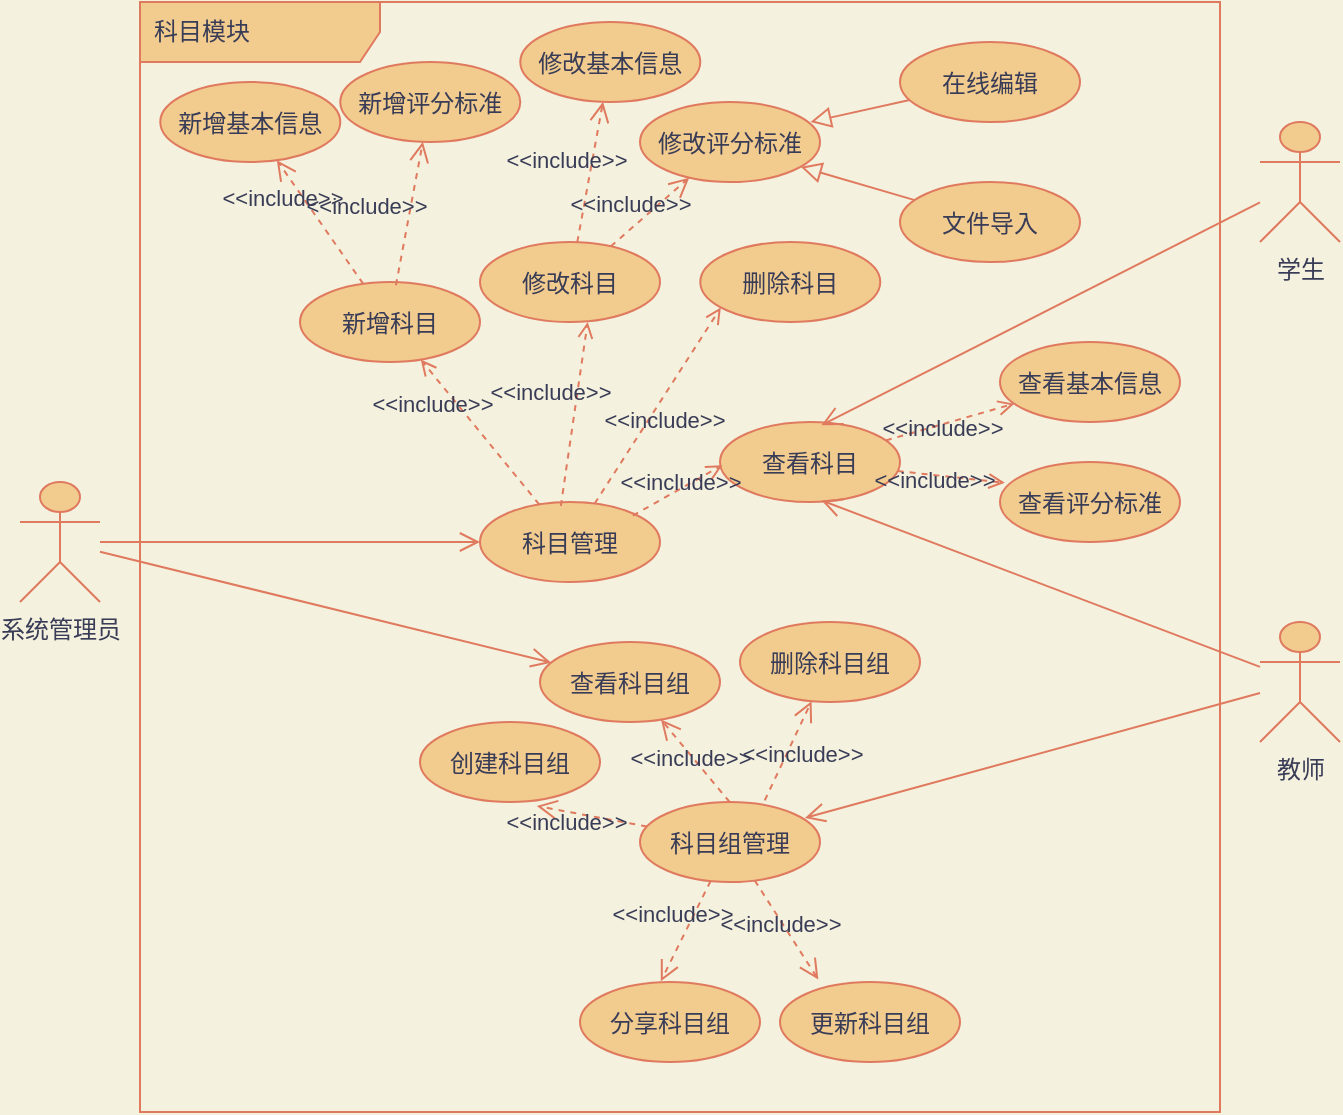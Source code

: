 <mxfile version="15.4.0" type="device"><diagram id="k8X2jPY9BuGvkyP_92qr" name="第 1 页"><mxGraphModel dx="1038" dy="607" grid="1" gridSize="10" guides="1" tooltips="1" connect="0" arrows="1" fold="1" page="1" pageScale="1" pageWidth="827" pageHeight="1169" background="#F4F1DE" math="0" shadow="0"><root><mxCell id="0"/><mxCell id="1" parent="0"/><mxCell id="cLzSU4llYrqQLrUtdhXA-25" value="" style="edgeStyle=none;rounded=1;sketch=0;orthogonalLoop=1;jettySize=auto;html=1;fontColor=#393C56;endArrow=open;endFill=0;endSize=8;strokeColor=#E07A5F;fillColor=#F2CC8F;labelBackgroundColor=#F4F1DE;" edge="1" parent="1" source="cLzSU4llYrqQLrUtdhXA-26" target="cLzSU4llYrqQLrUtdhXA-37"><mxGeometry relative="1" as="geometry"/></mxCell><mxCell id="cLzSU4llYrqQLrUtdhXA-26" value="系统管理员" style="shape=umlActor;verticalLabelPosition=bottom;verticalAlign=top;html=1;outlineConnect=0;fillColor=#F2CC8F;strokeColor=#E07A5F;fontColor=#393C56;" vertex="1" parent="1"><mxGeometry x="90" y="310" width="40" height="60" as="geometry"/></mxCell><mxCell id="cLzSU4llYrqQLrUtdhXA-31" value="新增科目" style="ellipse;fillColor=#F2CC8F;strokeColor=#E07A5F;fontColor=#393C56;" vertex="1" parent="1"><mxGeometry x="230" y="210" width="90" height="40" as="geometry"/></mxCell><mxCell id="cLzSU4llYrqQLrUtdhXA-34" value="删除科目" style="ellipse;fillColor=#F2CC8F;strokeColor=#E07A5F;fontColor=#393C56;" vertex="1" parent="1"><mxGeometry x="430.14" y="190" width="90" height="40" as="geometry"/></mxCell><mxCell id="cLzSU4llYrqQLrUtdhXA-37" value="科目管理" style="ellipse;fillColor=#F2CC8F;strokeColor=#E07A5F;fontColor=#393C56;" vertex="1" parent="1"><mxGeometry x="320" y="320" width="90" height="40" as="geometry"/></mxCell><mxCell id="cLzSU4llYrqQLrUtdhXA-39" value="&amp;lt;&amp;lt;include&amp;gt;&amp;gt;" style="html=1;verticalAlign=bottom;labelBackgroundColor=none;endArrow=open;endFill=0;dashed=1;rounded=1;sketch=0;fontColor=#393C56;strokeColor=#E07A5F;fillColor=#F2CC8F;" edge="1" parent="1" source="cLzSU4llYrqQLrUtdhXA-37" target="cLzSU4llYrqQLrUtdhXA-31"><mxGeometry x="0.408" y="15" width="160" relative="1" as="geometry"><mxPoint x="357.34" y="135.6" as="sourcePoint"/><mxPoint x="300.14" y="250" as="targetPoint"/><mxPoint as="offset"/></mxGeometry></mxCell><mxCell id="cLzSU4llYrqQLrUtdhXA-40" value="&amp;lt;&amp;lt;include&amp;gt;&amp;gt;" style="html=1;verticalAlign=bottom;labelBackgroundColor=none;endArrow=open;endFill=0;dashed=1;rounded=1;sketch=0;fontColor=#393C56;strokeColor=#E07A5F;fillColor=#F2CC8F;exitX=0.449;exitY=0.05;exitDx=0;exitDy=0;exitPerimeter=0;" edge="1" parent="1" source="cLzSU4llYrqQLrUtdhXA-37"><mxGeometry x="0.002" y="12" width="160" relative="1" as="geometry"><mxPoint x="361.182" y="283.07" as="sourcePoint"/><mxPoint x="373.85" y="229.992" as="targetPoint"/><mxPoint as="offset"/></mxGeometry></mxCell><mxCell id="cLzSU4llYrqQLrUtdhXA-41" value="&amp;lt;&amp;lt;include&amp;gt;&amp;gt;" style="html=1;verticalAlign=bottom;labelBackgroundColor=none;endArrow=open;endFill=0;dashed=1;rounded=1;sketch=0;fontColor=#393C56;strokeColor=#E07A5F;fillColor=#F2CC8F;entryX=0.114;entryY=0.82;entryDx=0;entryDy=0;entryPerimeter=0;" edge="1" parent="1" source="cLzSU4llYrqQLrUtdhXA-37" target="cLzSU4llYrqQLrUtdhXA-34"><mxGeometry x="-0.201" y="-11" width="160" relative="1" as="geometry"><mxPoint x="371.182" y="293.07" as="sourcePoint"/><mxPoint x="319.26" y="256.884" as="targetPoint"/><mxPoint as="offset"/></mxGeometry></mxCell><mxCell id="cLzSU4llYrqQLrUtdhXA-43" value="" style="edgeStyle=none;rounded=1;sketch=0;orthogonalLoop=1;jettySize=auto;html=1;fontColor=#393C56;strokeColor=#E07A5F;fillColor=#F2CC8F;endArrow=block;endFill=0;endSize=8;labelBackgroundColor=#F4F1DE;entryX=0.947;entryY=0.25;entryDx=0;entryDy=0;entryPerimeter=0;" edge="1" parent="1" source="cLzSU4llYrqQLrUtdhXA-57" target="cLzSU4llYrqQLrUtdhXA-54"><mxGeometry relative="1" as="geometry"><mxPoint x="559.78" y="286.8" as="sourcePoint"/><mxPoint x="491" y="140" as="targetPoint"/></mxGeometry></mxCell><mxCell id="cLzSU4llYrqQLrUtdhXA-44" value="新增基本信息" style="ellipse;fillColor=#F2CC8F;strokeColor=#E07A5F;fontColor=#393C56;" vertex="1" parent="1"><mxGeometry x="160.14" y="110" width="90" height="40" as="geometry"/></mxCell><mxCell id="cLzSU4llYrqQLrUtdhXA-45" value="&amp;lt;&amp;lt;include&amp;gt;&amp;gt;" style="html=1;verticalAlign=bottom;labelBackgroundColor=none;endArrow=open;endFill=0;dashed=1;rounded=1;sketch=0;fontColor=#393C56;endSize=8;strokeColor=#E07A5F;fillColor=#F2CC8F;" edge="1" parent="1" source="cLzSU4llYrqQLrUtdhXA-31" target="cLzSU4llYrqQLrUtdhXA-44"><mxGeometry x="0.368" y="14" width="160" relative="1" as="geometry"><mxPoint x="269.909" y="92.794" as="sourcePoint"/><mxPoint x="232.47" y="64.2" as="targetPoint"/><mxPoint as="offset"/></mxGeometry></mxCell><mxCell id="cLzSU4llYrqQLrUtdhXA-49" value="新增评分标准" style="ellipse;fillColor=#F2CC8F;strokeColor=#E07A5F;fontColor=#393C56;" vertex="1" parent="1"><mxGeometry x="250.14" y="100" width="90" height="40" as="geometry"/></mxCell><mxCell id="cLzSU4llYrqQLrUtdhXA-50" value="&amp;lt;&amp;lt;include&amp;gt;&amp;gt;" style="html=1;verticalAlign=bottom;labelBackgroundColor=none;endArrow=open;endFill=0;dashed=1;rounded=1;sketch=0;fontColor=#393C56;endSize=8;strokeColor=#E07A5F;fillColor=#F2CC8F;exitX=0.533;exitY=0.04;exitDx=0;exitDy=0;exitPerimeter=0;" edge="1" parent="1" source="cLzSU4llYrqQLrUtdhXA-31" target="cLzSU4llYrqQLrUtdhXA-49"><mxGeometry x="-0.241" y="20" width="160" relative="1" as="geometry"><mxPoint x="261.655" y="222.902" as="sourcePoint"/><mxPoint x="213.242" y="187.126" as="targetPoint"/><mxPoint as="offset"/></mxGeometry></mxCell><mxCell id="cLzSU4llYrqQLrUtdhXA-51" value="修改科目" style="ellipse;fillColor=#F2CC8F;strokeColor=#E07A5F;fontColor=#393C56;" vertex="1" parent="1"><mxGeometry x="320" y="190" width="90" height="40" as="geometry"/></mxCell><mxCell id="cLzSU4llYrqQLrUtdhXA-52" value="修改基本信息" style="ellipse;fillColor=#F2CC8F;strokeColor=#E07A5F;fontColor=#393C56;" vertex="1" parent="1"><mxGeometry x="340.14" y="80" width="90" height="40" as="geometry"/></mxCell><mxCell id="cLzSU4llYrqQLrUtdhXA-53" value="&amp;lt;&amp;lt;include&amp;gt;&amp;gt;" style="html=1;verticalAlign=bottom;labelBackgroundColor=none;endArrow=open;endFill=0;dashed=1;rounded=1;sketch=0;fontColor=#393C56;endSize=8;strokeColor=#E07A5F;fillColor=#F2CC8F;" edge="1" parent="1" source="cLzSU4llYrqQLrUtdhXA-51" target="cLzSU4llYrqQLrUtdhXA-52"><mxGeometry x="-0.151" y="11" width="160" relative="1" as="geometry"><mxPoint x="279.909" y="102.794" as="sourcePoint"/><mxPoint x="242.47" y="74.2" as="targetPoint"/><mxPoint as="offset"/></mxGeometry></mxCell><mxCell id="cLzSU4llYrqQLrUtdhXA-54" value="修改评分标准" style="ellipse;fillColor=#F2CC8F;strokeColor=#E07A5F;fontColor=#393C56;" vertex="1" parent="1"><mxGeometry x="400" y="120" width="90" height="40" as="geometry"/></mxCell><mxCell id="cLzSU4llYrqQLrUtdhXA-55" value="&amp;lt;&amp;lt;include&amp;gt;&amp;gt;" style="html=1;verticalAlign=bottom;labelBackgroundColor=none;endArrow=open;endFill=0;dashed=1;rounded=1;sketch=0;fontColor=#393C56;endSize=8;strokeColor=#E07A5F;fillColor=#F2CC8F;" edge="1" parent="1" source="cLzSU4llYrqQLrUtdhXA-51" target="cLzSU4llYrqQLrUtdhXA-54"><mxGeometry x="-0.423" y="3" width="160" relative="1" as="geometry"><mxPoint x="271.655" y="232.902" as="sourcePoint"/><mxPoint x="223.242" y="197.126" as="targetPoint"/><mxPoint as="offset"/></mxGeometry></mxCell><mxCell id="cLzSU4llYrqQLrUtdhXA-57" value="在线编辑" style="ellipse;fillColor=#F2CC8F;strokeColor=#E07A5F;fontColor=#393C56;" vertex="1" parent="1"><mxGeometry x="530" y="90" width="90" height="40" as="geometry"/></mxCell><mxCell id="cLzSU4llYrqQLrUtdhXA-58" value="文件导入" style="ellipse;fillColor=#F2CC8F;strokeColor=#E07A5F;fontColor=#393C56;" vertex="1" parent="1"><mxGeometry x="530.0" y="160" width="90" height="40" as="geometry"/></mxCell><mxCell id="cLzSU4llYrqQLrUtdhXA-59" value="" style="edgeStyle=none;rounded=1;sketch=0;orthogonalLoop=1;jettySize=auto;html=1;fontColor=#393C56;strokeColor=#E07A5F;fillColor=#F2CC8F;entryX=0.893;entryY=0.81;entryDx=0;entryDy=0;entryPerimeter=0;endArrow=block;endFill=0;endSize=8;labelBackgroundColor=#F4F1DE;" edge="1" parent="1" source="cLzSU4llYrqQLrUtdhXA-58" target="cLzSU4llYrqQLrUtdhXA-54"><mxGeometry relative="1" as="geometry"><mxPoint x="507.019" y="108.334" as="sourcePoint"/><mxPoint x="473.63" y="142.4" as="targetPoint"/></mxGeometry></mxCell><mxCell id="cLzSU4llYrqQLrUtdhXA-62" value="查看科目" style="ellipse;fillColor=#F2CC8F;strokeColor=#E07A5F;fontColor=#393C56;" vertex="1" parent="1"><mxGeometry x="440" y="280" width="90" height="40" as="geometry"/></mxCell><mxCell id="cLzSU4llYrqQLrUtdhXA-64" value="&amp;lt;&amp;lt;include&amp;gt;&amp;gt;" style="html=1;verticalAlign=bottom;labelBackgroundColor=none;endArrow=open;endFill=0;dashed=1;rounded=1;sketch=0;fontColor=#393C56;strokeColor=#E07A5F;fillColor=#F2CC8F;entryX=0.013;entryY=0.54;entryDx=0;entryDy=0;entryPerimeter=0;exitX=0.849;exitY=0.17;exitDx=0;exitDy=0;exitPerimeter=0;" edge="1" parent="1" source="cLzSU4llYrqQLrUtdhXA-37" target="cLzSU4llYrqQLrUtdhXA-62"><mxGeometry x="-0.04" y="-5" width="160" relative="1" as="geometry"><mxPoint x="402.957" y="281.634" as="sourcePoint"/><mxPoint x="450.4" y="232.8" as="targetPoint"/><mxPoint as="offset"/></mxGeometry></mxCell><mxCell id="cLzSU4llYrqQLrUtdhXA-66" value="查看基本信息" style="ellipse;fillColor=#F2CC8F;strokeColor=#E07A5F;fontColor=#393C56;" vertex="1" parent="1"><mxGeometry x="580.0" y="240" width="90" height="40" as="geometry"/></mxCell><mxCell id="cLzSU4llYrqQLrUtdhXA-67" value="查看评分标准" style="ellipse;fillColor=#F2CC8F;strokeColor=#E07A5F;fontColor=#393C56;" vertex="1" parent="1"><mxGeometry x="580.0" y="300" width="90" height="40" as="geometry"/></mxCell><mxCell id="cLzSU4llYrqQLrUtdhXA-68" value="&amp;lt;&amp;lt;include&amp;gt;&amp;gt;" style="html=1;verticalAlign=bottom;labelBackgroundColor=none;endArrow=open;endFill=0;dashed=1;rounded=1;sketch=0;fontColor=#393C56;strokeColor=#E07A5F;fillColor=#F2CC8F;" edge="1" parent="1" source="cLzSU4llYrqQLrUtdhXA-62" target="cLzSU4llYrqQLrUtdhXA-66"><mxGeometry x="-0.201" y="-11" width="160" relative="1" as="geometry"><mxPoint x="402.957" y="281.634" as="sourcePoint"/><mxPoint x="450.4" y="232.8" as="targetPoint"/><mxPoint as="offset"/></mxGeometry></mxCell><mxCell id="cLzSU4llYrqQLrUtdhXA-69" value="&amp;lt;&amp;lt;include&amp;gt;&amp;gt;" style="html=1;verticalAlign=bottom;labelBackgroundColor=none;endArrow=open;endFill=0;dashed=1;rounded=1;sketch=0;fontColor=#393C56;strokeColor=#E07A5F;fillColor=#F2CC8F;entryX=0.027;entryY=0.26;entryDx=0;entryDy=0;entryPerimeter=0;" edge="1" parent="1" source="cLzSU4llYrqQLrUtdhXA-62" target="cLzSU4llYrqQLrUtdhXA-67"><mxGeometry x="-0.28" y="-11" width="160" relative="1" as="geometry"><mxPoint x="556.667" y="275.79" as="sourcePoint"/><mxPoint x="590" y="320" as="targetPoint"/><mxPoint as="offset"/></mxGeometry></mxCell><mxCell id="cLzSU4llYrqQLrUtdhXA-71" value="科目组管理" style="ellipse;fillColor=#F2CC8F;strokeColor=#E07A5F;fontColor=#393C56;" vertex="1" parent="1"><mxGeometry x="400" y="470" width="90" height="40" as="geometry"/></mxCell><mxCell id="cLzSU4llYrqQLrUtdhXA-72" value="创建科目组" style="ellipse;fillColor=#F2CC8F;strokeColor=#E07A5F;fontColor=#393C56;" vertex="1" parent="1"><mxGeometry x="290" y="430" width="90" height="40" as="geometry"/></mxCell><mxCell id="cLzSU4llYrqQLrUtdhXA-73" value="删除科目组" style="ellipse;fillColor=#F2CC8F;strokeColor=#E07A5F;fontColor=#393C56;" vertex="1" parent="1"><mxGeometry x="450" y="380" width="90" height="40" as="geometry"/></mxCell><mxCell id="cLzSU4llYrqQLrUtdhXA-74" value="查看科目组" style="ellipse;fillColor=#F2CC8F;strokeColor=#E07A5F;fontColor=#393C56;" vertex="1" parent="1"><mxGeometry x="350" y="390" width="90" height="40" as="geometry"/></mxCell><mxCell id="cLzSU4llYrqQLrUtdhXA-75" value="更新科目组" style="ellipse;fillColor=#F2CC8F;strokeColor=#E07A5F;fontColor=#393C56;" vertex="1" parent="1"><mxGeometry x="470" y="560" width="90" height="40" as="geometry"/></mxCell><mxCell id="cLzSU4llYrqQLrUtdhXA-76" value="&amp;lt;&amp;lt;include&amp;gt;&amp;gt;" style="html=1;verticalAlign=bottom;labelBackgroundColor=none;endArrow=open;endFill=0;dashed=1;rounded=1;sketch=0;fontColor=#393C56;endSize=8;strokeColor=#E07A5F;fillColor=#F2CC8F;entryX=0.649;entryY=1.05;entryDx=0;entryDy=0;entryPerimeter=0;" edge="1" parent="1" source="cLzSU4llYrqQLrUtdhXA-71" target="cLzSU4llYrqQLrUtdhXA-72"><mxGeometry x="0.368" y="14" width="160" relative="1" as="geometry"><mxPoint x="343.703" y="185.629" as="sourcePoint"/><mxPoint x="276.214" y="154.406" as="targetPoint"/><mxPoint as="offset"/></mxGeometry></mxCell><mxCell id="cLzSU4llYrqQLrUtdhXA-77" value="&amp;lt;&amp;lt;include&amp;gt;&amp;gt;" style="html=1;verticalAlign=bottom;labelBackgroundColor=none;endArrow=open;endFill=0;dashed=1;rounded=1;sketch=0;fontColor=#393C56;endSize=8;strokeColor=#E07A5F;fillColor=#F2CC8F;exitX=0.498;exitY=0;exitDx=0;exitDy=0;exitPerimeter=0;" edge="1" parent="1" source="cLzSU4llYrqQLrUtdhXA-71" target="cLzSU4llYrqQLrUtdhXA-74"><mxGeometry x="-0.161" y="7" width="160" relative="1" as="geometry"><mxPoint x="434.981" y="482.088" as="sourcePoint"/><mxPoint x="378.41" y="432" as="targetPoint"/><mxPoint as="offset"/></mxGeometry></mxCell><mxCell id="cLzSU4llYrqQLrUtdhXA-78" value="&amp;lt;&amp;lt;include&amp;gt;&amp;gt;" style="html=1;verticalAlign=bottom;labelBackgroundColor=none;endArrow=open;endFill=0;dashed=1;rounded=1;sketch=0;fontColor=#393C56;endSize=8;strokeColor=#E07A5F;fillColor=#F2CC8F;exitX=0.693;exitY=-0.02;exitDx=0;exitDy=0;exitPerimeter=0;" edge="1" parent="1" source="cLzSU4llYrqQLrUtdhXA-71" target="cLzSU4llYrqQLrUtdhXA-73"><mxGeometry x="-0.26" y="-11" width="160" relative="1" as="geometry"><mxPoint x="454.82" y="480" as="sourcePoint"/><mxPoint x="447.567" y="429.967" as="targetPoint"/><mxPoint as="offset"/></mxGeometry></mxCell><mxCell id="cLzSU4llYrqQLrUtdhXA-79" value="&amp;lt;&amp;lt;include&amp;gt;&amp;gt;" style="html=1;verticalAlign=bottom;labelBackgroundColor=none;endArrow=open;endFill=0;dashed=1;rounded=1;sketch=0;fontColor=#393C56;endSize=8;strokeColor=#E07A5F;fillColor=#F2CC8F;entryX=0.213;entryY=-0.03;entryDx=0;entryDy=0;entryPerimeter=0;" edge="1" parent="1" source="cLzSU4llYrqQLrUtdhXA-71" target="cLzSU4llYrqQLrUtdhXA-75"><mxGeometry x="0.126" y="-6" width="160" relative="1" as="geometry"><mxPoint x="464.82" y="490" as="sourcePoint"/><mxPoint x="457.567" y="439.967" as="targetPoint"/><mxPoint as="offset"/></mxGeometry></mxCell><mxCell id="cLzSU4llYrqQLrUtdhXA-80" value="分享科目组" style="ellipse;fillColor=#F2CC8F;strokeColor=#E07A5F;fontColor=#393C56;" vertex="1" parent="1"><mxGeometry x="370" y="560" width="90" height="40" as="geometry"/></mxCell><mxCell id="cLzSU4llYrqQLrUtdhXA-81" value="&amp;lt;&amp;lt;include&amp;gt;&amp;gt;" style="html=1;verticalAlign=bottom;labelBackgroundColor=none;endArrow=open;endFill=0;dashed=1;rounded=1;sketch=0;fontColor=#393C56;endSize=8;strokeColor=#E07A5F;fillColor=#F2CC8F;entryX=0.449;entryY=-0.01;entryDx=0;entryDy=0;entryPerimeter=0;" edge="1" parent="1" source="cLzSU4llYrqQLrUtdhXA-71" target="cLzSU4llYrqQLrUtdhXA-80"><mxGeometry x="0.126" y="-6" width="160" relative="1" as="geometry"><mxPoint x="496.227" y="491.984" as="sourcePoint"/><mxPoint x="563.964" y="478.207" as="targetPoint"/><mxPoint as="offset"/></mxGeometry></mxCell><mxCell id="cLzSU4llYrqQLrUtdhXA-82" value="教师" style="shape=umlActor;verticalLabelPosition=bottom;verticalAlign=top;html=1;outlineConnect=0;fillColor=#F2CC8F;strokeColor=#E07A5F;fontColor=#393C56;" vertex="1" parent="1"><mxGeometry x="710" y="380" width="40" height="60" as="geometry"/></mxCell><mxCell id="cLzSU4llYrqQLrUtdhXA-83" value="" style="edgeStyle=none;rounded=1;sketch=0;orthogonalLoop=1;jettySize=auto;html=1;fontColor=#393C56;endArrow=open;endFill=0;endSize=8;strokeColor=#E07A5F;fillColor=#F2CC8F;labelBackgroundColor=#F4F1DE;" edge="1" parent="1" source="cLzSU4llYrqQLrUtdhXA-26" target="cLzSU4llYrqQLrUtdhXA-74"><mxGeometry relative="1" as="geometry"><mxPoint x="190" y="359.024" as="sourcePoint"/><mxPoint x="330.269" y="352.182" as="targetPoint"/></mxGeometry></mxCell><mxCell id="cLzSU4llYrqQLrUtdhXA-84" value="" style="edgeStyle=none;rounded=1;sketch=0;orthogonalLoop=1;jettySize=auto;html=1;fontColor=#393C56;endArrow=open;endFill=0;endSize=8;strokeColor=#E07A5F;fillColor=#F2CC8F;labelBackgroundColor=#F4F1DE;entryX=0.564;entryY=0.98;entryDx=0;entryDy=0;entryPerimeter=0;" edge="1" parent="1" source="cLzSU4llYrqQLrUtdhXA-82" target="cLzSU4llYrqQLrUtdhXA-62"><mxGeometry relative="1" as="geometry"><mxPoint x="200" y="369.024" as="sourcePoint"/><mxPoint x="340.269" y="362.182" as="targetPoint"/></mxGeometry></mxCell><mxCell id="cLzSU4llYrqQLrUtdhXA-85" value="" style="edgeStyle=none;rounded=1;sketch=0;orthogonalLoop=1;jettySize=auto;html=1;fontColor=#393C56;endArrow=open;endFill=0;endSize=8;strokeColor=#E07A5F;fillColor=#F2CC8F;labelBackgroundColor=#F4F1DE;entryX=0.916;entryY=0.2;entryDx=0;entryDy=0;entryPerimeter=0;" edge="1" parent="1" source="cLzSU4llYrqQLrUtdhXA-82" target="cLzSU4llYrqQLrUtdhXA-71"><mxGeometry relative="1" as="geometry"><mxPoint x="620" y="410" as="sourcePoint"/><mxPoint x="520.76" y="299.2" as="targetPoint"/></mxGeometry></mxCell><mxCell id="cLzSU4llYrqQLrUtdhXA-88" value="学生" style="shape=umlActor;verticalLabelPosition=bottom;verticalAlign=top;html=1;outlineConnect=0;fillColor=#F2CC8F;strokeColor=#E07A5F;fontColor=#393C56;" vertex="1" parent="1"><mxGeometry x="710" y="130" width="40" height="60" as="geometry"/></mxCell><mxCell id="cLzSU4llYrqQLrUtdhXA-89" value="" style="edgeStyle=none;rounded=1;sketch=0;orthogonalLoop=1;jettySize=auto;html=1;fontColor=#393C56;endArrow=open;endFill=0;endSize=8;strokeColor=#E07A5F;fillColor=#F2CC8F;labelBackgroundColor=#F4F1DE;entryX=0.564;entryY=0.04;entryDx=0;entryDy=0;entryPerimeter=0;jumpStyle=arc;" edge="1" parent="1" source="cLzSU4llYrqQLrUtdhXA-88" target="cLzSU4llYrqQLrUtdhXA-62"><mxGeometry relative="1" as="geometry"><mxPoint x="710" y="416.567" as="sourcePoint"/><mxPoint x="492.44" y="488" as="targetPoint"/></mxGeometry></mxCell><mxCell id="cLzSU4llYrqQLrUtdhXA-90" value="科目模块" style="shape=umlFrame;whiteSpace=wrap;html=1;width=120;height=30;boundedLbl=1;verticalAlign=middle;align=left;spacingLeft=5;rounded=0;sketch=0;fontColor=#393C56;strokeColor=#E07A5F;fillColor=#F2CC8F;" vertex="1" parent="1"><mxGeometry x="150" y="70" width="540" height="555" as="geometry"/></mxCell></root></mxGraphModel></diagram></mxfile>